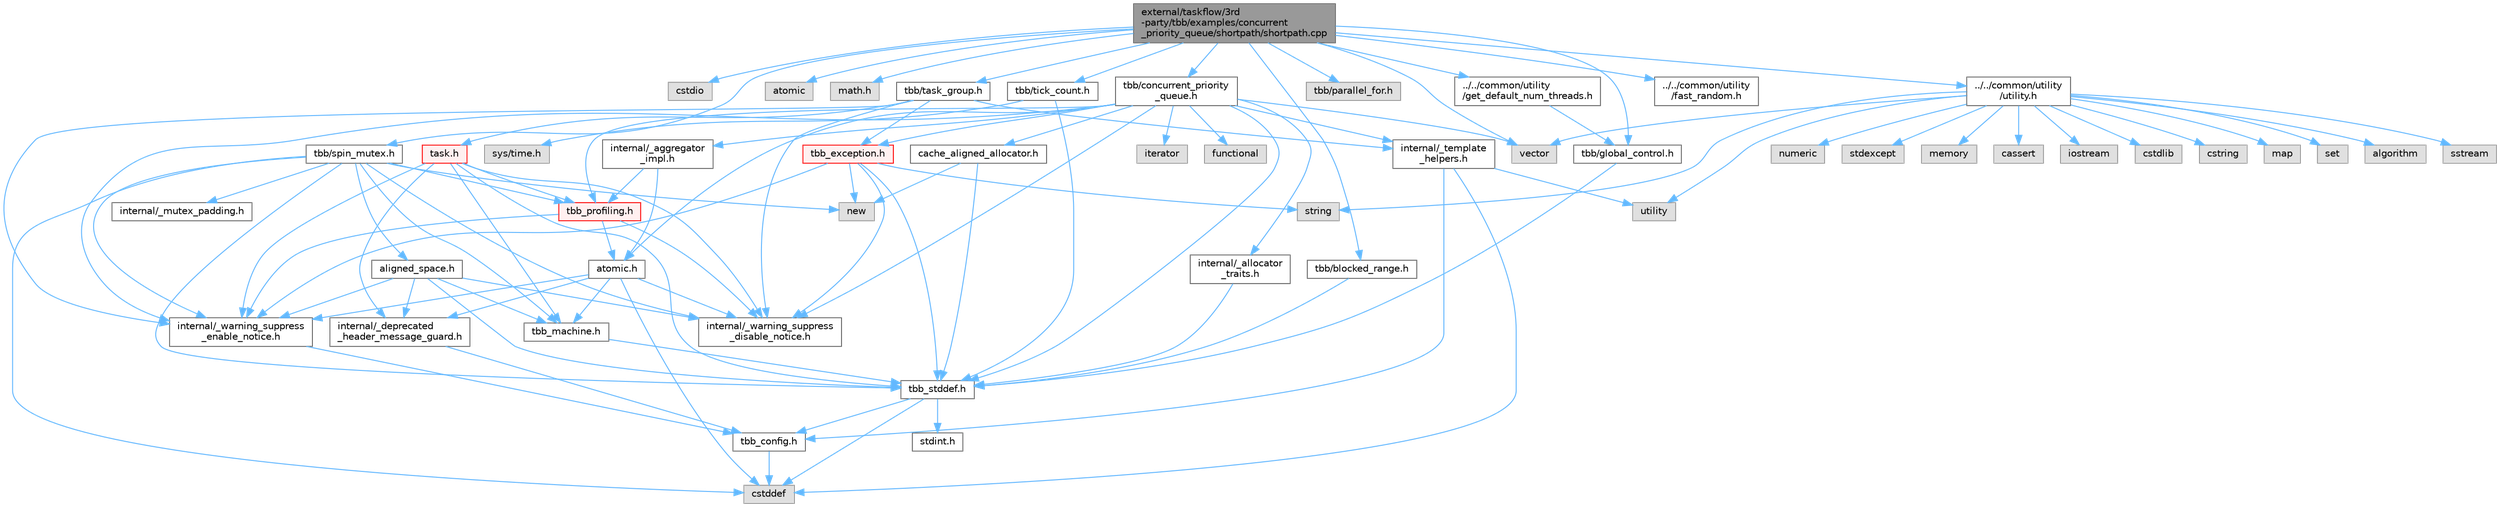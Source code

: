 digraph "external/taskflow/3rd-party/tbb/examples/concurrent_priority_queue/shortpath/shortpath.cpp"
{
 // LATEX_PDF_SIZE
  bgcolor="transparent";
  edge [fontname=Helvetica,fontsize=10,labelfontname=Helvetica,labelfontsize=10];
  node [fontname=Helvetica,fontsize=10,shape=box,height=0.2,width=0.4];
  Node1 [id="Node000001",label="external/taskflow/3rd\l-party/tbb/examples/concurrent\l_priority_queue/shortpath/shortpath.cpp",height=0.2,width=0.4,color="gray40", fillcolor="grey60", style="filled", fontcolor="black",tooltip=" "];
  Node1 -> Node2 [id="edge1_Node000001_Node000002",color="steelblue1",style="solid",tooltip=" "];
  Node2 [id="Node000002",label="cstdio",height=0.2,width=0.4,color="grey60", fillcolor="#E0E0E0", style="filled",tooltip=" "];
  Node1 -> Node3 [id="edge2_Node000001_Node000003",color="steelblue1",style="solid",tooltip=" "];
  Node3 [id="Node000003",label="vector",height=0.2,width=0.4,color="grey60", fillcolor="#E0E0E0", style="filled",tooltip=" "];
  Node1 -> Node4 [id="edge3_Node000001_Node000004",color="steelblue1",style="solid",tooltip=" "];
  Node4 [id="Node000004",label="atomic",height=0.2,width=0.4,color="grey60", fillcolor="#E0E0E0", style="filled",tooltip=" "];
  Node1 -> Node5 [id="edge4_Node000001_Node000005",color="steelblue1",style="solid",tooltip=" "];
  Node5 [id="Node000005",label="math.h",height=0.2,width=0.4,color="grey60", fillcolor="#E0E0E0", style="filled",tooltip=" "];
  Node1 -> Node6 [id="edge5_Node000001_Node000006",color="steelblue1",style="solid",tooltip=" "];
  Node6 [id="Node000006",label="tbb/tick_count.h",height=0.2,width=0.4,color="grey40", fillcolor="white", style="filled",URL="$tick__count_8h.html",tooltip=" "];
  Node6 -> Node7 [id="edge6_Node000006_Node000007",color="steelblue1",style="solid",tooltip=" "];
  Node7 [id="Node000007",label="tbb_stddef.h",height=0.2,width=0.4,color="grey40", fillcolor="white", style="filled",URL="$tbb__stddef_8h.html",tooltip=" "];
  Node7 -> Node8 [id="edge7_Node000007_Node000008",color="steelblue1",style="solid",tooltip=" "];
  Node8 [id="Node000008",label="tbb_config.h",height=0.2,width=0.4,color="grey40", fillcolor="white", style="filled",URL="$tbb__config_8h.html",tooltip=" "];
  Node8 -> Node9 [id="edge8_Node000008_Node000009",color="steelblue1",style="solid",tooltip=" "];
  Node9 [id="Node000009",label="cstddef",height=0.2,width=0.4,color="grey60", fillcolor="#E0E0E0", style="filled",tooltip=" "];
  Node7 -> Node9 [id="edge9_Node000007_Node000009",color="steelblue1",style="solid",tooltip=" "];
  Node7 -> Node10 [id="edge10_Node000007_Node000010",color="steelblue1",style="solid",tooltip=" "];
  Node10 [id="Node000010",label="stdint.h",height=0.2,width=0.4,color="grey40", fillcolor="white", style="filled",URL="$stdint_8h.html",tooltip=" "];
  Node6 -> Node11 [id="edge11_Node000006_Node000011",color="steelblue1",style="solid",tooltip=" "];
  Node11 [id="Node000011",label="sys/time.h",height=0.2,width=0.4,color="grey60", fillcolor="#E0E0E0", style="filled",tooltip=" "];
  Node1 -> Node12 [id="edge12_Node000001_Node000012",color="steelblue1",style="solid",tooltip=" "];
  Node12 [id="Node000012",label="tbb/task_group.h",height=0.2,width=0.4,color="grey40", fillcolor="white", style="filled",URL="$task__group_8h.html",tooltip=" "];
  Node12 -> Node13 [id="edge13_Node000012_Node000013",color="steelblue1",style="solid",tooltip=" "];
  Node13 [id="Node000013",label="internal/_warning_suppress\l_enable_notice.h",height=0.2,width=0.4,color="grey40", fillcolor="white", style="filled",URL="$__warning__suppress__enable__notice_8h.html",tooltip=" "];
  Node13 -> Node8 [id="edge14_Node000013_Node000008",color="steelblue1",style="solid",tooltip=" "];
  Node12 -> Node14 [id="edge15_Node000012_Node000014",color="steelblue1",style="solid",tooltip=" "];
  Node14 [id="Node000014",label="task.h",height=0.2,width=0.4,color="red", fillcolor="#FFF0F0", style="filled",URL="$task_8h.html",tooltip=" "];
  Node14 -> Node15 [id="edge16_Node000014_Node000015",color="steelblue1",style="solid",tooltip=" "];
  Node15 [id="Node000015",label="internal/_deprecated\l_header_message_guard.h",height=0.2,width=0.4,color="grey40", fillcolor="white", style="filled",URL="$__deprecated__header__message__guard_8h.html",tooltip=" "];
  Node15 -> Node8 [id="edge17_Node000015_Node000008",color="steelblue1",style="solid",tooltip=" "];
  Node14 -> Node13 [id="edge18_Node000014_Node000013",color="steelblue1",style="solid",tooltip=" "];
  Node14 -> Node7 [id="edge19_Node000014_Node000007",color="steelblue1",style="solid",tooltip=" "];
  Node14 -> Node16 [id="edge20_Node000014_Node000016",color="steelblue1",style="solid",tooltip=" "];
  Node16 [id="Node000016",label="tbb_machine.h",height=0.2,width=0.4,color="grey40", fillcolor="white", style="filled",URL="$tbb__machine_8h.html",tooltip=" "];
  Node16 -> Node7 [id="edge21_Node000016_Node000007",color="steelblue1",style="solid",tooltip=" "];
  Node14 -> Node17 [id="edge22_Node000014_Node000017",color="steelblue1",style="solid",tooltip=" "];
  Node17 [id="Node000017",label="tbb_profiling.h",height=0.2,width=0.4,color="red", fillcolor="#FFF0F0", style="filled",URL="$tbb__profiling_8h.html",tooltip=" "];
  Node17 -> Node13 [id="edge23_Node000017_Node000013",color="steelblue1",style="solid",tooltip=" "];
  Node17 -> Node19 [id="edge24_Node000017_Node000019",color="steelblue1",style="solid",tooltip=" "];
  Node19 [id="Node000019",label="atomic.h",height=0.2,width=0.4,color="grey40", fillcolor="white", style="filled",URL="$external_2taskflow_23rd-party_2tbb_2include_2tbb_2atomic_8h.html",tooltip=" "];
  Node19 -> Node15 [id="edge25_Node000019_Node000015",color="steelblue1",style="solid",tooltip=" "];
  Node19 -> Node13 [id="edge26_Node000019_Node000013",color="steelblue1",style="solid",tooltip=" "];
  Node19 -> Node9 [id="edge27_Node000019_Node000009",color="steelblue1",style="solid",tooltip=" "];
  Node19 -> Node16 [id="edge28_Node000019_Node000016",color="steelblue1",style="solid",tooltip=" "];
  Node19 -> Node20 [id="edge29_Node000019_Node000020",color="steelblue1",style="solid",tooltip=" "];
  Node20 [id="Node000020",label="internal/_warning_suppress\l_disable_notice.h",height=0.2,width=0.4,color="grey40", fillcolor="white", style="filled",URL="$__warning__suppress__disable__notice_8h.html",tooltip=" "];
  Node17 -> Node20 [id="edge30_Node000017_Node000020",color="steelblue1",style="solid",tooltip=" "];
  Node14 -> Node20 [id="edge31_Node000014_Node000020",color="steelblue1",style="solid",tooltip=" "];
  Node12 -> Node22 [id="edge32_Node000012_Node000022",color="steelblue1",style="solid",tooltip=" "];
  Node22 [id="Node000022",label="tbb_exception.h",height=0.2,width=0.4,color="red", fillcolor="#FFF0F0", style="filled",URL="$tbb__exception_8h.html",tooltip=" "];
  Node22 -> Node13 [id="edge33_Node000022_Node000013",color="steelblue1",style="solid",tooltip=" "];
  Node22 -> Node7 [id="edge34_Node000022_Node000007",color="steelblue1",style="solid",tooltip=" "];
  Node22 -> Node24 [id="edge35_Node000022_Node000024",color="steelblue1",style="solid",tooltip=" "];
  Node24 [id="Node000024",label="new",height=0.2,width=0.4,color="grey60", fillcolor="#E0E0E0", style="filled",tooltip=" "];
  Node22 -> Node25 [id="edge36_Node000022_Node000025",color="steelblue1",style="solid",tooltip=" "];
  Node25 [id="Node000025",label="string",height=0.2,width=0.4,color="grey60", fillcolor="#E0E0E0", style="filled",tooltip=" "];
  Node22 -> Node20 [id="edge37_Node000022_Node000020",color="steelblue1",style="solid",tooltip=" "];
  Node12 -> Node29 [id="edge38_Node000012_Node000029",color="steelblue1",style="solid",tooltip=" "];
  Node29 [id="Node000029",label="internal/_template\l_helpers.h",height=0.2,width=0.4,color="grey40", fillcolor="white", style="filled",URL="$__template__helpers_8h.html",tooltip=" "];
  Node29 -> Node30 [id="edge39_Node000029_Node000030",color="steelblue1",style="solid",tooltip=" "];
  Node30 [id="Node000030",label="utility",height=0.2,width=0.4,color="grey60", fillcolor="#E0E0E0", style="filled",tooltip=" "];
  Node29 -> Node9 [id="edge40_Node000029_Node000009",color="steelblue1",style="solid",tooltip=" "];
  Node29 -> Node8 [id="edge41_Node000029_Node000008",color="steelblue1",style="solid",tooltip=" "];
  Node12 -> Node20 [id="edge42_Node000012_Node000020",color="steelblue1",style="solid",tooltip=" "];
  Node1 -> Node31 [id="edge43_Node000001_Node000031",color="steelblue1",style="solid",tooltip=" "];
  Node31 [id="Node000031",label="tbb/concurrent_priority\l_queue.h",height=0.2,width=0.4,color="grey40", fillcolor="white", style="filled",URL="$concurrent__priority__queue_8h.html",tooltip=" "];
  Node31 -> Node13 [id="edge44_Node000031_Node000013",color="steelblue1",style="solid",tooltip=" "];
  Node31 -> Node19 [id="edge45_Node000031_Node000019",color="steelblue1",style="solid",tooltip=" "];
  Node31 -> Node32 [id="edge46_Node000031_Node000032",color="steelblue1",style="solid",tooltip=" "];
  Node32 [id="Node000032",label="cache_aligned_allocator.h",height=0.2,width=0.4,color="grey40", fillcolor="white", style="filled",URL="$cache__aligned__allocator_8h.html",tooltip=" "];
  Node32 -> Node24 [id="edge47_Node000032_Node000024",color="steelblue1",style="solid",tooltip=" "];
  Node32 -> Node7 [id="edge48_Node000032_Node000007",color="steelblue1",style="solid",tooltip=" "];
  Node31 -> Node22 [id="edge49_Node000031_Node000022",color="steelblue1",style="solid",tooltip=" "];
  Node31 -> Node7 [id="edge50_Node000031_Node000007",color="steelblue1",style="solid",tooltip=" "];
  Node31 -> Node17 [id="edge51_Node000031_Node000017",color="steelblue1",style="solid",tooltip=" "];
  Node31 -> Node33 [id="edge52_Node000031_Node000033",color="steelblue1",style="solid",tooltip=" "];
  Node33 [id="Node000033",label="internal/_aggregator\l_impl.h",height=0.2,width=0.4,color="grey40", fillcolor="white", style="filled",URL="$__aggregator__impl_8h.html",tooltip=" "];
  Node33 -> Node19 [id="edge53_Node000033_Node000019",color="steelblue1",style="solid",tooltip=" "];
  Node33 -> Node17 [id="edge54_Node000033_Node000017",color="steelblue1",style="solid",tooltip=" "];
  Node31 -> Node29 [id="edge55_Node000031_Node000029",color="steelblue1",style="solid",tooltip=" "];
  Node31 -> Node34 [id="edge56_Node000031_Node000034",color="steelblue1",style="solid",tooltip=" "];
  Node34 [id="Node000034",label="internal/_allocator\l_traits.h",height=0.2,width=0.4,color="grey40", fillcolor="white", style="filled",URL="$__allocator__traits_8h.html",tooltip=" "];
  Node34 -> Node7 [id="edge57_Node000034_Node000007",color="steelblue1",style="solid",tooltip=" "];
  Node31 -> Node3 [id="edge58_Node000031_Node000003",color="steelblue1",style="solid",tooltip=" "];
  Node31 -> Node35 [id="edge59_Node000031_Node000035",color="steelblue1",style="solid",tooltip=" "];
  Node35 [id="Node000035",label="iterator",height=0.2,width=0.4,color="grey60", fillcolor="#E0E0E0", style="filled",tooltip=" "];
  Node31 -> Node36 [id="edge60_Node000031_Node000036",color="steelblue1",style="solid",tooltip=" "];
  Node36 [id="Node000036",label="functional",height=0.2,width=0.4,color="grey60", fillcolor="#E0E0E0", style="filled",tooltip=" "];
  Node31 -> Node20 [id="edge61_Node000031_Node000020",color="steelblue1",style="solid",tooltip=" "];
  Node1 -> Node37 [id="edge62_Node000001_Node000037",color="steelblue1",style="solid",tooltip=" "];
  Node37 [id="Node000037",label="tbb/spin_mutex.h",height=0.2,width=0.4,color="grey40", fillcolor="white", style="filled",URL="$external_2taskflow_23rd-party_2tbb_2include_2tbb_2spin__mutex_8h.html",tooltip=" "];
  Node37 -> Node13 [id="edge63_Node000037_Node000013",color="steelblue1",style="solid",tooltip=" "];
  Node37 -> Node9 [id="edge64_Node000037_Node000009",color="steelblue1",style="solid",tooltip=" "];
  Node37 -> Node24 [id="edge65_Node000037_Node000024",color="steelblue1",style="solid",tooltip=" "];
  Node37 -> Node38 [id="edge66_Node000037_Node000038",color="steelblue1",style="solid",tooltip=" "];
  Node38 [id="Node000038",label="aligned_space.h",height=0.2,width=0.4,color="grey40", fillcolor="white", style="filled",URL="$aligned__space_8h.html",tooltip=" "];
  Node38 -> Node15 [id="edge67_Node000038_Node000015",color="steelblue1",style="solid",tooltip=" "];
  Node38 -> Node13 [id="edge68_Node000038_Node000013",color="steelblue1",style="solid",tooltip=" "];
  Node38 -> Node7 [id="edge69_Node000038_Node000007",color="steelblue1",style="solid",tooltip=" "];
  Node38 -> Node16 [id="edge70_Node000038_Node000016",color="steelblue1",style="solid",tooltip=" "];
  Node38 -> Node20 [id="edge71_Node000038_Node000020",color="steelblue1",style="solid",tooltip=" "];
  Node37 -> Node7 [id="edge72_Node000037_Node000007",color="steelblue1",style="solid",tooltip=" "];
  Node37 -> Node16 [id="edge73_Node000037_Node000016",color="steelblue1",style="solid",tooltip=" "];
  Node37 -> Node17 [id="edge74_Node000037_Node000017",color="steelblue1",style="solid",tooltip=" "];
  Node37 -> Node39 [id="edge75_Node000037_Node000039",color="steelblue1",style="solid",tooltip=" "];
  Node39 [id="Node000039",label="internal/_mutex_padding.h",height=0.2,width=0.4,color="grey40", fillcolor="white", style="filled",URL="$__mutex__padding_8h.html",tooltip=" "];
  Node37 -> Node20 [id="edge76_Node000037_Node000020",color="steelblue1",style="solid",tooltip=" "];
  Node1 -> Node40 [id="edge77_Node000001_Node000040",color="steelblue1",style="solid",tooltip=" "];
  Node40 [id="Node000040",label="tbb/parallel_for.h",height=0.2,width=0.4,color="grey60", fillcolor="#E0E0E0", style="filled",tooltip=" "];
  Node1 -> Node41 [id="edge78_Node000001_Node000041",color="steelblue1",style="solid",tooltip=" "];
  Node41 [id="Node000041",label="tbb/blocked_range.h",height=0.2,width=0.4,color="grey40", fillcolor="white", style="filled",URL="$blocked__range_8h.html",tooltip=" "];
  Node41 -> Node7 [id="edge79_Node000041_Node000007",color="steelblue1",style="solid",tooltip=" "];
  Node1 -> Node42 [id="edge80_Node000001_Node000042",color="steelblue1",style="solid",tooltip=" "];
  Node42 [id="Node000042",label="tbb/global_control.h",height=0.2,width=0.4,color="grey40", fillcolor="white", style="filled",URL="$global__control_8h.html",tooltip=" "];
  Node42 -> Node7 [id="edge81_Node000042_Node000007",color="steelblue1",style="solid",tooltip=" "];
  Node1 -> Node43 [id="edge82_Node000001_Node000043",color="steelblue1",style="solid",tooltip=" "];
  Node43 [id="Node000043",label="../../common/utility\l/utility.h",height=0.2,width=0.4,color="grey40", fillcolor="white", style="filled",URL="$external_2taskflow_23rd-party_2tbb_2examples_2common_2utility_2utility_8h.html",tooltip=" "];
  Node43 -> Node30 [id="edge83_Node000043_Node000030",color="steelblue1",style="solid",tooltip=" "];
  Node43 -> Node25 [id="edge84_Node000043_Node000025",color="steelblue1",style="solid",tooltip=" "];
  Node43 -> Node27 [id="edge85_Node000043_Node000027",color="steelblue1",style="solid",tooltip=" "];
  Node27 [id="Node000027",label="cstring",height=0.2,width=0.4,color="grey60", fillcolor="#E0E0E0", style="filled",tooltip=" "];
  Node43 -> Node3 [id="edge86_Node000043_Node000003",color="steelblue1",style="solid",tooltip=" "];
  Node43 -> Node44 [id="edge87_Node000043_Node000044",color="steelblue1",style="solid",tooltip=" "];
  Node44 [id="Node000044",label="map",height=0.2,width=0.4,color="grey60", fillcolor="#E0E0E0", style="filled",tooltip=" "];
  Node43 -> Node45 [id="edge88_Node000043_Node000045",color="steelblue1",style="solid",tooltip=" "];
  Node45 [id="Node000045",label="set",height=0.2,width=0.4,color="grey60", fillcolor="#E0E0E0", style="filled",tooltip=" "];
  Node43 -> Node46 [id="edge89_Node000043_Node000046",color="steelblue1",style="solid",tooltip=" "];
  Node46 [id="Node000046",label="algorithm",height=0.2,width=0.4,color="grey60", fillcolor="#E0E0E0", style="filled",tooltip=" "];
  Node43 -> Node47 [id="edge90_Node000043_Node000047",color="steelblue1",style="solid",tooltip=" "];
  Node47 [id="Node000047",label="sstream",height=0.2,width=0.4,color="grey60", fillcolor="#E0E0E0", style="filled",tooltip=" "];
  Node43 -> Node48 [id="edge91_Node000043_Node000048",color="steelblue1",style="solid",tooltip=" "];
  Node48 [id="Node000048",label="numeric",height=0.2,width=0.4,color="grey60", fillcolor="#E0E0E0", style="filled",tooltip=" "];
  Node43 -> Node49 [id="edge92_Node000043_Node000049",color="steelblue1",style="solid",tooltip=" "];
  Node49 [id="Node000049",label="stdexcept",height=0.2,width=0.4,color="grey60", fillcolor="#E0E0E0", style="filled",tooltip=" "];
  Node43 -> Node50 [id="edge93_Node000043_Node000050",color="steelblue1",style="solid",tooltip=" "];
  Node50 [id="Node000050",label="memory",height=0.2,width=0.4,color="grey60", fillcolor="#E0E0E0", style="filled",tooltip=" "];
  Node43 -> Node51 [id="edge94_Node000043_Node000051",color="steelblue1",style="solid",tooltip=" "];
  Node51 [id="Node000051",label="cassert",height=0.2,width=0.4,color="grey60", fillcolor="#E0E0E0", style="filled",tooltip=" "];
  Node43 -> Node52 [id="edge95_Node000043_Node000052",color="steelblue1",style="solid",tooltip=" "];
  Node52 [id="Node000052",label="iostream",height=0.2,width=0.4,color="grey60", fillcolor="#E0E0E0", style="filled",tooltip=" "];
  Node43 -> Node53 [id="edge96_Node000043_Node000053",color="steelblue1",style="solid",tooltip=" "];
  Node53 [id="Node000053",label="cstdlib",height=0.2,width=0.4,color="grey60", fillcolor="#E0E0E0", style="filled",tooltip=" "];
  Node1 -> Node54 [id="edge97_Node000001_Node000054",color="steelblue1",style="solid",tooltip=" "];
  Node54 [id="Node000054",label="../../common/utility\l/fast_random.h",height=0.2,width=0.4,color="grey40", fillcolor="white", style="filled",URL="$fast__random_8h.html",tooltip=" "];
  Node1 -> Node55 [id="edge98_Node000001_Node000055",color="steelblue1",style="solid",tooltip=" "];
  Node55 [id="Node000055",label="../../common/utility\l/get_default_num_threads.h",height=0.2,width=0.4,color="grey40", fillcolor="white", style="filled",URL="$get__default__num__threads_8h.html",tooltip=" "];
  Node55 -> Node42 [id="edge99_Node000055_Node000042",color="steelblue1",style="solid",tooltip=" "];
}
